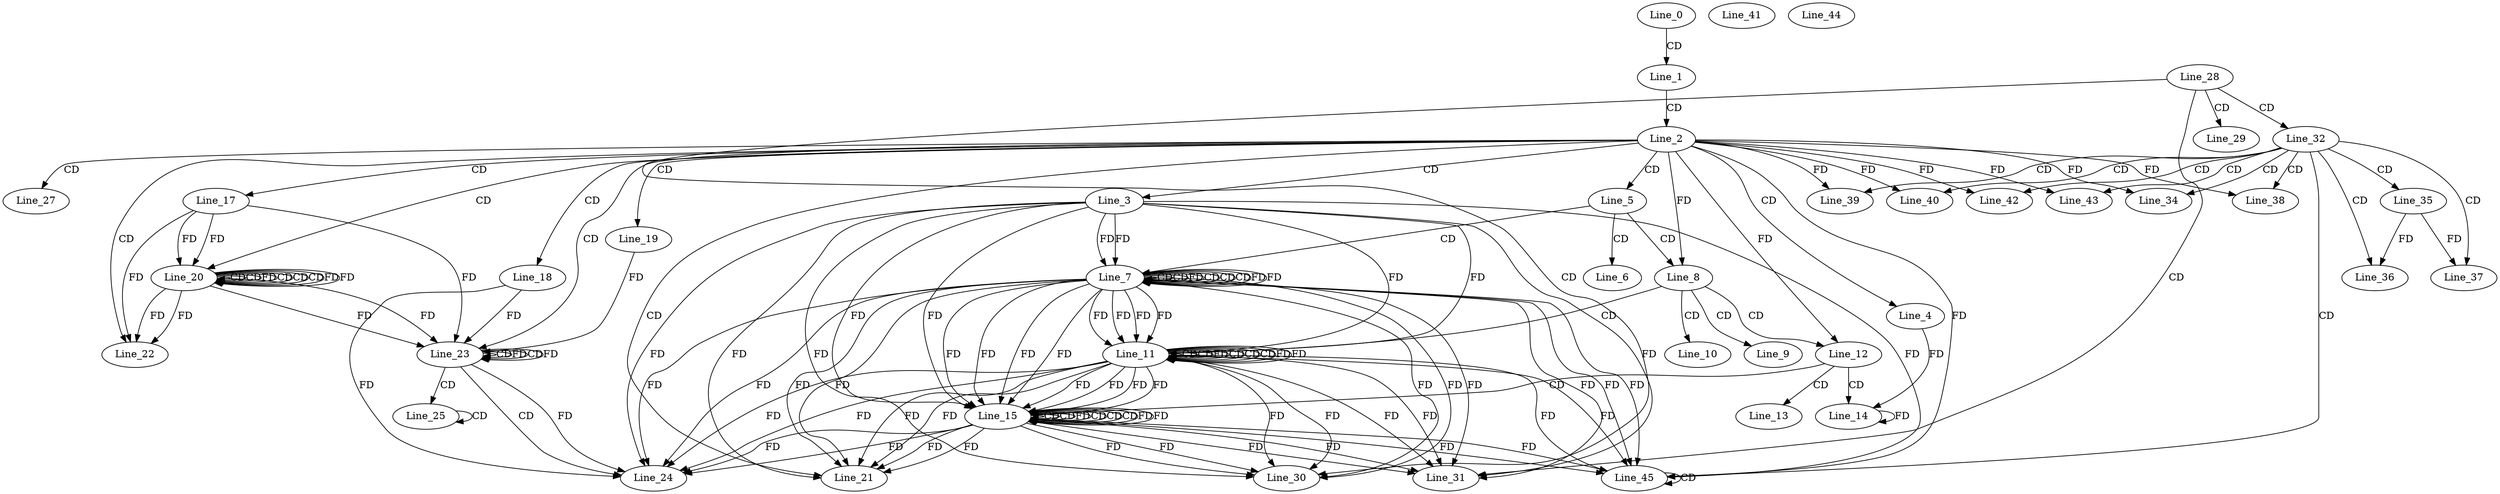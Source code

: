 digraph G {
  Line_0;
  Line_1;
  Line_2;
  Line_3;
  Line_4;
  Line_5;
  Line_6;
  Line_7;
  Line_7;
  Line_7;
  Line_7;
  Line_7;
  Line_7;
  Line_8;
  Line_9;
  Line_10;
  Line_11;
  Line_11;
  Line_11;
  Line_11;
  Line_11;
  Line_11;
  Line_12;
  Line_13;
  Line_14;
  Line_15;
  Line_15;
  Line_15;
  Line_15;
  Line_15;
  Line_15;
  Line_17;
  Line_18;
  Line_19;
  Line_20;
  Line_20;
  Line_20;
  Line_20;
  Line_20;
  Line_20;
  Line_21;
  Line_22;
  Line_23;
  Line_23;
  Line_23;
  Line_23;
  Line_23;
  Line_24;
  Line_25;
  Line_25;
  Line_27;
  Line_28;
  Line_29;
  Line_30;
  Line_31;
  Line_32;
  Line_34;
  Line_35;
  Line_36;
  Line_37;
  Line_38;
  Line_39;
  Line_40;
  Line_41;
  Line_42;
  Line_43;
  Line_44;
  Line_45;
  Line_45;
  Line_0 -> Line_1 [ label="CD" ];
  Line_1 -> Line_2 [ label="CD" ];
  Line_2 -> Line_3 [ label="CD" ];
  Line_2 -> Line_4 [ label="CD" ];
  Line_2 -> Line_5 [ label="CD" ];
  Line_5 -> Line_6 [ label="CD" ];
  Line_5 -> Line_7 [ label="CD" ];
  Line_7 -> Line_7 [ label="CD" ];
  Line_7 -> Line_7 [ label="CD" ];
  Line_3 -> Line_7 [ label="FD" ];
  Line_7 -> Line_7 [ label="FD" ];
  Line_7 -> Line_7 [ label="CD" ];
  Line_7 -> Line_7 [ label="CD" ];
  Line_7 -> Line_7 [ label="CD" ];
  Line_3 -> Line_7 [ label="FD" ];
  Line_7 -> Line_7 [ label="FD" ];
  Line_7 -> Line_7 [ label="FD" ];
  Line_5 -> Line_8 [ label="CD" ];
  Line_2 -> Line_8 [ label="FD" ];
  Line_8 -> Line_9 [ label="CD" ];
  Line_8 -> Line_10 [ label="CD" ];
  Line_8 -> Line_11 [ label="CD" ];
  Line_11 -> Line_11 [ label="CD" ];
  Line_11 -> Line_11 [ label="CD" ];
  Line_3 -> Line_11 [ label="FD" ];
  Line_7 -> Line_11 [ label="FD" ];
  Line_7 -> Line_11 [ label="FD" ];
  Line_11 -> Line_11 [ label="FD" ];
  Line_11 -> Line_11 [ label="CD" ];
  Line_11 -> Line_11 [ label="CD" ];
  Line_11 -> Line_11 [ label="CD" ];
  Line_3 -> Line_11 [ label="FD" ];
  Line_7 -> Line_11 [ label="FD" ];
  Line_7 -> Line_11 [ label="FD" ];
  Line_11 -> Line_11 [ label="FD" ];
  Line_11 -> Line_11 [ label="FD" ];
  Line_8 -> Line_12 [ label="CD" ];
  Line_2 -> Line_12 [ label="FD" ];
  Line_12 -> Line_13 [ label="CD" ];
  Line_12 -> Line_14 [ label="CD" ];
  Line_4 -> Line_14 [ label="FD" ];
  Line_14 -> Line_14 [ label="FD" ];
  Line_12 -> Line_15 [ label="CD" ];
  Line_15 -> Line_15 [ label="CD" ];
  Line_15 -> Line_15 [ label="CD" ];
  Line_3 -> Line_15 [ label="FD" ];
  Line_7 -> Line_15 [ label="FD" ];
  Line_7 -> Line_15 [ label="FD" ];
  Line_11 -> Line_15 [ label="FD" ];
  Line_11 -> Line_15 [ label="FD" ];
  Line_15 -> Line_15 [ label="FD" ];
  Line_15 -> Line_15 [ label="CD" ];
  Line_15 -> Line_15 [ label="CD" ];
  Line_15 -> Line_15 [ label="CD" ];
  Line_3 -> Line_15 [ label="FD" ];
  Line_7 -> Line_15 [ label="FD" ];
  Line_7 -> Line_15 [ label="FD" ];
  Line_11 -> Line_15 [ label="FD" ];
  Line_11 -> Line_15 [ label="FD" ];
  Line_15 -> Line_15 [ label="FD" ];
  Line_15 -> Line_15 [ label="FD" ];
  Line_2 -> Line_17 [ label="CD" ];
  Line_2 -> Line_18 [ label="CD" ];
  Line_2 -> Line_19 [ label="CD" ];
  Line_2 -> Line_20 [ label="CD" ];
  Line_20 -> Line_20 [ label="CD" ];
  Line_20 -> Line_20 [ label="CD" ];
  Line_17 -> Line_20 [ label="FD" ];
  Line_20 -> Line_20 [ label="FD" ];
  Line_20 -> Line_20 [ label="CD" ];
  Line_20 -> Line_20 [ label="CD" ];
  Line_20 -> Line_20 [ label="CD" ];
  Line_17 -> Line_20 [ label="FD" ];
  Line_20 -> Line_20 [ label="FD" ];
  Line_20 -> Line_20 [ label="FD" ];
  Line_2 -> Line_21 [ label="CD" ];
  Line_3 -> Line_21 [ label="FD" ];
  Line_7 -> Line_21 [ label="FD" ];
  Line_7 -> Line_21 [ label="FD" ];
  Line_11 -> Line_21 [ label="FD" ];
  Line_11 -> Line_21 [ label="FD" ];
  Line_15 -> Line_21 [ label="FD" ];
  Line_15 -> Line_21 [ label="FD" ];
  Line_2 -> Line_22 [ label="CD" ];
  Line_17 -> Line_22 [ label="FD" ];
  Line_20 -> Line_22 [ label="FD" ];
  Line_20 -> Line_22 [ label="FD" ];
  Line_2 -> Line_23 [ label="CD" ];
  Line_23 -> Line_23 [ label="CD" ];
  Line_23 -> Line_23 [ label="FD" ];
  Line_18 -> Line_23 [ label="FD" ];
  Line_17 -> Line_23 [ label="FD" ];
  Line_20 -> Line_23 [ label="FD" ];
  Line_20 -> Line_23 [ label="FD" ];
  Line_23 -> Line_23 [ label="CD" ];
  Line_23 -> Line_23 [ label="FD" ];
  Line_19 -> Line_23 [ label="FD" ];
  Line_23 -> Line_24 [ label="CD" ];
  Line_3 -> Line_24 [ label="FD" ];
  Line_7 -> Line_24 [ label="FD" ];
  Line_7 -> Line_24 [ label="FD" ];
  Line_11 -> Line_24 [ label="FD" ];
  Line_11 -> Line_24 [ label="FD" ];
  Line_15 -> Line_24 [ label="FD" ];
  Line_15 -> Line_24 [ label="FD" ];
  Line_23 -> Line_24 [ label="FD" ];
  Line_18 -> Line_24 [ label="FD" ];
  Line_23 -> Line_25 [ label="CD" ];
  Line_25 -> Line_25 [ label="CD" ];
  Line_2 -> Line_27 [ label="CD" ];
  Line_28 -> Line_29 [ label="CD" ];
  Line_28 -> Line_30 [ label="CD" ];
  Line_3 -> Line_30 [ label="FD" ];
  Line_7 -> Line_30 [ label="FD" ];
  Line_7 -> Line_30 [ label="FD" ];
  Line_11 -> Line_30 [ label="FD" ];
  Line_11 -> Line_30 [ label="FD" ];
  Line_15 -> Line_30 [ label="FD" ];
  Line_15 -> Line_30 [ label="FD" ];
  Line_28 -> Line_31 [ label="CD" ];
  Line_3 -> Line_31 [ label="FD" ];
  Line_7 -> Line_31 [ label="FD" ];
  Line_7 -> Line_31 [ label="FD" ];
  Line_11 -> Line_31 [ label="FD" ];
  Line_11 -> Line_31 [ label="FD" ];
  Line_15 -> Line_31 [ label="FD" ];
  Line_15 -> Line_31 [ label="FD" ];
  Line_28 -> Line_32 [ label="CD" ];
  Line_32 -> Line_34 [ label="CD" ];
  Line_2 -> Line_34 [ label="FD" ];
  Line_32 -> Line_35 [ label="CD" ];
  Line_32 -> Line_36 [ label="CD" ];
  Line_35 -> Line_36 [ label="FD" ];
  Line_32 -> Line_37 [ label="CD" ];
  Line_35 -> Line_37 [ label="FD" ];
  Line_32 -> Line_38 [ label="CD" ];
  Line_2 -> Line_38 [ label="FD" ];
  Line_32 -> Line_39 [ label="CD" ];
  Line_2 -> Line_39 [ label="FD" ];
  Line_32 -> Line_40 [ label="CD" ];
  Line_2 -> Line_40 [ label="FD" ];
  Line_32 -> Line_42 [ label="CD" ];
  Line_2 -> Line_42 [ label="FD" ];
  Line_32 -> Line_43 [ label="CD" ];
  Line_2 -> Line_43 [ label="FD" ];
  Line_32 -> Line_45 [ label="CD" ];
  Line_2 -> Line_45 [ label="FD" ];
  Line_45 -> Line_45 [ label="CD" ];
  Line_3 -> Line_45 [ label="FD" ];
  Line_7 -> Line_45 [ label="FD" ];
  Line_7 -> Line_45 [ label="FD" ];
  Line_11 -> Line_45 [ label="FD" ];
  Line_11 -> Line_45 [ label="FD" ];
  Line_15 -> Line_45 [ label="FD" ];
  Line_15 -> Line_45 [ label="FD" ];
}
